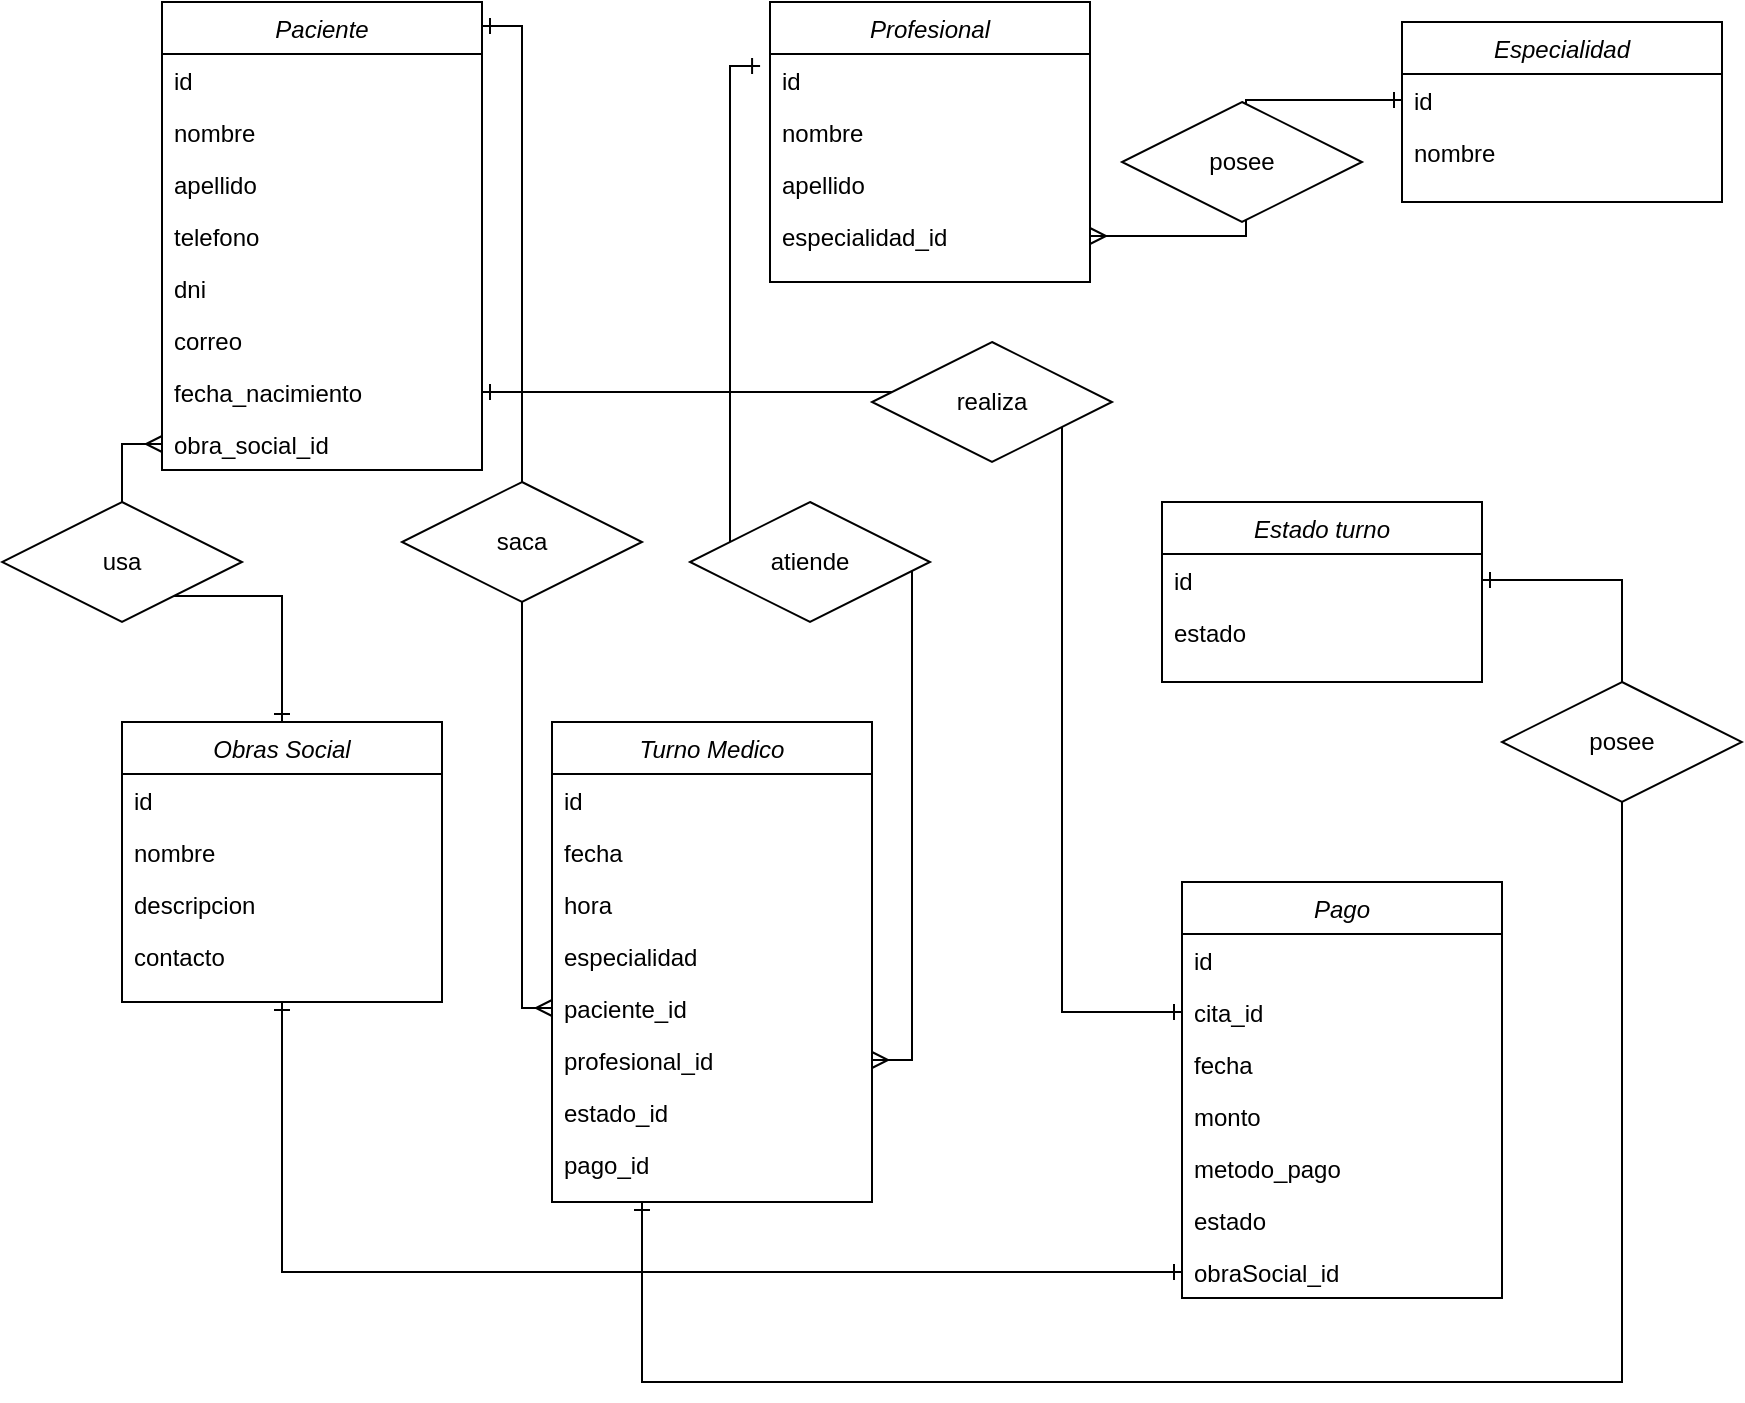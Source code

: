 <mxfile version="24.3.1" type="device">
  <diagram id="C5RBs43oDa-KdzZeNtuy" name="Page-1">
    <mxGraphModel dx="2084" dy="669" grid="1" gridSize="10" guides="1" tooltips="1" connect="1" arrows="1" fold="1" page="1" pageScale="1" pageWidth="827" pageHeight="1169" math="0" shadow="0">
      <root>
        <mxCell id="WIyWlLk6GJQsqaUBKTNV-0" />
        <mxCell id="WIyWlLk6GJQsqaUBKTNV-1" parent="WIyWlLk6GJQsqaUBKTNV-0" />
        <mxCell id="zkfFHV4jXpPFQw0GAbJ--0" value="Paciente" style="swimlane;fontStyle=2;align=center;verticalAlign=top;childLayout=stackLayout;horizontal=1;startSize=26;horizontalStack=0;resizeParent=1;resizeLast=0;collapsible=1;marginBottom=0;rounded=0;shadow=0;strokeWidth=1;" parent="WIyWlLk6GJQsqaUBKTNV-1" vertex="1">
          <mxGeometry x="30" y="50" width="160" height="234" as="geometry">
            <mxRectangle x="230" y="140" width="160" height="26" as="alternateBounds" />
          </mxGeometry>
        </mxCell>
        <mxCell id="zkfFHV4jXpPFQw0GAbJ--1" value="id" style="text;align=left;verticalAlign=top;spacingLeft=4;spacingRight=4;overflow=hidden;rotatable=0;points=[[0,0.5],[1,0.5]];portConstraint=eastwest;" parent="zkfFHV4jXpPFQw0GAbJ--0" vertex="1">
          <mxGeometry y="26" width="160" height="26" as="geometry" />
        </mxCell>
        <mxCell id="zkfFHV4jXpPFQw0GAbJ--2" value="nombre" style="text;align=left;verticalAlign=top;spacingLeft=4;spacingRight=4;overflow=hidden;rotatable=0;points=[[0,0.5],[1,0.5]];portConstraint=eastwest;rounded=0;shadow=0;html=0;" parent="zkfFHV4jXpPFQw0GAbJ--0" vertex="1">
          <mxGeometry y="52" width="160" height="26" as="geometry" />
        </mxCell>
        <mxCell id="zkfFHV4jXpPFQw0GAbJ--3" value="apellido" style="text;align=left;verticalAlign=top;spacingLeft=4;spacingRight=4;overflow=hidden;rotatable=0;points=[[0,0.5],[1,0.5]];portConstraint=eastwest;rounded=0;shadow=0;html=0;" parent="zkfFHV4jXpPFQw0GAbJ--0" vertex="1">
          <mxGeometry y="78" width="160" height="26" as="geometry" />
        </mxCell>
        <mxCell id="xvtL-Sl_W1cuHo2Icevo-0" value="telefono" style="text;align=left;verticalAlign=top;spacingLeft=4;spacingRight=4;overflow=hidden;rotatable=0;points=[[0,0.5],[1,0.5]];portConstraint=eastwest;rounded=0;shadow=0;html=0;" parent="zkfFHV4jXpPFQw0GAbJ--0" vertex="1">
          <mxGeometry y="104" width="160" height="26" as="geometry" />
        </mxCell>
        <mxCell id="xvtL-Sl_W1cuHo2Icevo-1" value="dni" style="text;align=left;verticalAlign=top;spacingLeft=4;spacingRight=4;overflow=hidden;rotatable=0;points=[[0,0.5],[1,0.5]];portConstraint=eastwest;rounded=0;shadow=0;html=0;" parent="zkfFHV4jXpPFQw0GAbJ--0" vertex="1">
          <mxGeometry y="130" width="160" height="26" as="geometry" />
        </mxCell>
        <mxCell id="xvtL-Sl_W1cuHo2Icevo-7" value="correo" style="text;align=left;verticalAlign=top;spacingLeft=4;spacingRight=4;overflow=hidden;rotatable=0;points=[[0,0.5],[1,0.5]];portConstraint=eastwest;rounded=0;shadow=0;html=0;" parent="zkfFHV4jXpPFQw0GAbJ--0" vertex="1">
          <mxGeometry y="156" width="160" height="26" as="geometry" />
        </mxCell>
        <mxCell id="xvtL-Sl_W1cuHo2Icevo-5" value="fecha_nacimiento" style="text;align=left;verticalAlign=top;spacingLeft=4;spacingRight=4;overflow=hidden;rotatable=0;points=[[0,0.5],[1,0.5]];portConstraint=eastwest;rounded=0;shadow=0;html=0;" parent="zkfFHV4jXpPFQw0GAbJ--0" vertex="1">
          <mxGeometry y="182" width="160" height="26" as="geometry" />
        </mxCell>
        <mxCell id="xvtL-Sl_W1cuHo2Icevo-6" value="obra_social_id" style="text;align=left;verticalAlign=top;spacingLeft=4;spacingRight=4;overflow=hidden;rotatable=0;points=[[0,0.5],[1,0.5]];portConstraint=eastwest;rounded=0;shadow=0;html=0;" parent="zkfFHV4jXpPFQw0GAbJ--0" vertex="1">
          <mxGeometry y="208" width="160" height="26" as="geometry" />
        </mxCell>
        <mxCell id="xvtL-Sl_W1cuHo2Icevo-8" value="Profesional" style="swimlane;fontStyle=2;align=center;verticalAlign=top;childLayout=stackLayout;horizontal=1;startSize=26;horizontalStack=0;resizeParent=1;resizeLast=0;collapsible=1;marginBottom=0;rounded=0;shadow=0;strokeWidth=1;" parent="WIyWlLk6GJQsqaUBKTNV-1" vertex="1">
          <mxGeometry x="334" y="50" width="160" height="140" as="geometry">
            <mxRectangle x="230" y="140" width="160" height="26" as="alternateBounds" />
          </mxGeometry>
        </mxCell>
        <mxCell id="xvtL-Sl_W1cuHo2Icevo-9" value="id" style="text;align=left;verticalAlign=top;spacingLeft=4;spacingRight=4;overflow=hidden;rotatable=0;points=[[0,0.5],[1,0.5]];portConstraint=eastwest;" parent="xvtL-Sl_W1cuHo2Icevo-8" vertex="1">
          <mxGeometry y="26" width="160" height="26" as="geometry" />
        </mxCell>
        <mxCell id="xvtL-Sl_W1cuHo2Icevo-10" value="nombre" style="text;align=left;verticalAlign=top;spacingLeft=4;spacingRight=4;overflow=hidden;rotatable=0;points=[[0,0.5],[1,0.5]];portConstraint=eastwest;rounded=0;shadow=0;html=0;" parent="xvtL-Sl_W1cuHo2Icevo-8" vertex="1">
          <mxGeometry y="52" width="160" height="26" as="geometry" />
        </mxCell>
        <mxCell id="xvtL-Sl_W1cuHo2Icevo-11" value="apellido" style="text;align=left;verticalAlign=top;spacingLeft=4;spacingRight=4;overflow=hidden;rotatable=0;points=[[0,0.5],[1,0.5]];portConstraint=eastwest;rounded=0;shadow=0;html=0;" parent="xvtL-Sl_W1cuHo2Icevo-8" vertex="1">
          <mxGeometry y="78" width="160" height="26" as="geometry" />
        </mxCell>
        <mxCell id="xvtL-Sl_W1cuHo2Icevo-12" value="especialidad_id" style="text;align=left;verticalAlign=top;spacingLeft=4;spacingRight=4;overflow=hidden;rotatable=0;points=[[0,0.5],[1,0.5]];portConstraint=eastwest;rounded=0;shadow=0;html=0;" parent="xvtL-Sl_W1cuHo2Icevo-8" vertex="1">
          <mxGeometry y="104" width="160" height="26" as="geometry" />
        </mxCell>
        <mxCell id="9Tg9Ym4UOr5V475dOSiX-6" style="edgeStyle=orthogonalEdgeStyle;rounded=0;orthogonalLoop=1;jettySize=auto;html=1;entryX=0;entryY=0.5;entryDx=0;entryDy=0;endArrow=ERone;endFill=0;startArrow=ERone;startFill=0;" edge="1" parent="WIyWlLk6GJQsqaUBKTNV-1" source="xvtL-Sl_W1cuHo2Icevo-24" target="9Tg9Ym4UOr5V475dOSiX-5">
          <mxGeometry relative="1" as="geometry" />
        </mxCell>
        <mxCell id="xvtL-Sl_W1cuHo2Icevo-24" value="Obras Social" style="swimlane;fontStyle=2;align=center;verticalAlign=top;childLayout=stackLayout;horizontal=1;startSize=26;horizontalStack=0;resizeParent=1;resizeLast=0;collapsible=1;marginBottom=0;rounded=0;shadow=0;strokeWidth=1;" parent="WIyWlLk6GJQsqaUBKTNV-1" vertex="1">
          <mxGeometry x="10" y="410" width="160" height="140" as="geometry">
            <mxRectangle x="230" y="140" width="160" height="26" as="alternateBounds" />
          </mxGeometry>
        </mxCell>
        <mxCell id="xvtL-Sl_W1cuHo2Icevo-25" value="id" style="text;align=left;verticalAlign=top;spacingLeft=4;spacingRight=4;overflow=hidden;rotatable=0;points=[[0,0.5],[1,0.5]];portConstraint=eastwest;" parent="xvtL-Sl_W1cuHo2Icevo-24" vertex="1">
          <mxGeometry y="26" width="160" height="26" as="geometry" />
        </mxCell>
        <mxCell id="xvtL-Sl_W1cuHo2Icevo-26" value="nombre" style="text;align=left;verticalAlign=top;spacingLeft=4;spacingRight=4;overflow=hidden;rotatable=0;points=[[0,0.5],[1,0.5]];portConstraint=eastwest;rounded=0;shadow=0;html=0;" parent="xvtL-Sl_W1cuHo2Icevo-24" vertex="1">
          <mxGeometry y="52" width="160" height="26" as="geometry" />
        </mxCell>
        <mxCell id="xvtL-Sl_W1cuHo2Icevo-27" value="descripcion" style="text;align=left;verticalAlign=top;spacingLeft=4;spacingRight=4;overflow=hidden;rotatable=0;points=[[0,0.5],[1,0.5]];portConstraint=eastwest;rounded=0;shadow=0;html=0;" parent="xvtL-Sl_W1cuHo2Icevo-24" vertex="1">
          <mxGeometry y="78" width="160" height="26" as="geometry" />
        </mxCell>
        <mxCell id="xvtL-Sl_W1cuHo2Icevo-28" value="contacto" style="text;align=left;verticalAlign=top;spacingLeft=4;spacingRight=4;overflow=hidden;rotatable=0;points=[[0,0.5],[1,0.5]];portConstraint=eastwest;rounded=0;shadow=0;html=0;" parent="xvtL-Sl_W1cuHo2Icevo-24" vertex="1">
          <mxGeometry y="104" width="160" height="26" as="geometry" />
        </mxCell>
        <mxCell id="xvtL-Sl_W1cuHo2Icevo-30" value="Turno Medico" style="swimlane;fontStyle=2;align=center;verticalAlign=top;childLayout=stackLayout;horizontal=1;startSize=26;horizontalStack=0;resizeParent=1;resizeLast=0;collapsible=1;marginBottom=0;rounded=0;shadow=0;strokeWidth=1;" parent="WIyWlLk6GJQsqaUBKTNV-1" vertex="1">
          <mxGeometry x="225" y="410" width="160" height="240" as="geometry">
            <mxRectangle x="230" y="140" width="160" height="26" as="alternateBounds" />
          </mxGeometry>
        </mxCell>
        <mxCell id="xvtL-Sl_W1cuHo2Icevo-31" value="id" style="text;align=left;verticalAlign=top;spacingLeft=4;spacingRight=4;overflow=hidden;rotatable=0;points=[[0,0.5],[1,0.5]];portConstraint=eastwest;" parent="xvtL-Sl_W1cuHo2Icevo-30" vertex="1">
          <mxGeometry y="26" width="160" height="26" as="geometry" />
        </mxCell>
        <mxCell id="xvtL-Sl_W1cuHo2Icevo-34" value="fecha" style="text;align=left;verticalAlign=top;spacingLeft=4;spacingRight=4;overflow=hidden;rotatable=0;points=[[0,0.5],[1,0.5]];portConstraint=eastwest;rounded=0;shadow=0;html=0;" parent="xvtL-Sl_W1cuHo2Icevo-30" vertex="1">
          <mxGeometry y="52" width="160" height="26" as="geometry" />
        </mxCell>
        <mxCell id="xvtL-Sl_W1cuHo2Icevo-35" value="hora" style="text;align=left;verticalAlign=top;spacingLeft=4;spacingRight=4;overflow=hidden;rotatable=0;points=[[0,0.5],[1,0.5]];portConstraint=eastwest;rounded=0;shadow=0;html=0;" parent="xvtL-Sl_W1cuHo2Icevo-30" vertex="1">
          <mxGeometry y="78" width="160" height="26" as="geometry" />
        </mxCell>
        <mxCell id="xvtL-Sl_W1cuHo2Icevo-36" value="especialidad" style="text;align=left;verticalAlign=top;spacingLeft=4;spacingRight=4;overflow=hidden;rotatable=0;points=[[0,0.5],[1,0.5]];portConstraint=eastwest;rounded=0;shadow=0;html=0;" parent="xvtL-Sl_W1cuHo2Icevo-30" vertex="1">
          <mxGeometry y="104" width="160" height="26" as="geometry" />
        </mxCell>
        <mxCell id="xvtL-Sl_W1cuHo2Icevo-32" value="paciente_id" style="text;align=left;verticalAlign=top;spacingLeft=4;spacingRight=4;overflow=hidden;rotatable=0;points=[[0,0.5],[1,0.5]];portConstraint=eastwest;rounded=0;shadow=0;html=0;" parent="xvtL-Sl_W1cuHo2Icevo-30" vertex="1">
          <mxGeometry y="130" width="160" height="26" as="geometry" />
        </mxCell>
        <mxCell id="xvtL-Sl_W1cuHo2Icevo-33" value="profesional_id" style="text;align=left;verticalAlign=top;spacingLeft=4;spacingRight=4;overflow=hidden;rotatable=0;points=[[0,0.5],[1,0.5]];portConstraint=eastwest;rounded=0;shadow=0;html=0;" parent="xvtL-Sl_W1cuHo2Icevo-30" vertex="1">
          <mxGeometry y="156" width="160" height="26" as="geometry" />
        </mxCell>
        <mxCell id="xvtL-Sl_W1cuHo2Icevo-37" value="estado_id" style="text;align=left;verticalAlign=top;spacingLeft=4;spacingRight=4;overflow=hidden;rotatable=0;points=[[0,0.5],[1,0.5]];portConstraint=eastwest;rounded=0;shadow=0;html=0;" parent="xvtL-Sl_W1cuHo2Icevo-30" vertex="1">
          <mxGeometry y="182" width="160" height="26" as="geometry" />
        </mxCell>
        <mxCell id="9Tg9Ym4UOr5V475dOSiX-16" value="pago_id" style="text;align=left;verticalAlign=top;spacingLeft=4;spacingRight=4;overflow=hidden;rotatable=0;points=[[0,0.5],[1,0.5]];portConstraint=eastwest;rounded=0;shadow=0;html=0;" vertex="1" parent="xvtL-Sl_W1cuHo2Icevo-30">
          <mxGeometry y="208" width="160" height="26" as="geometry" />
        </mxCell>
        <mxCell id="xvtL-Sl_W1cuHo2Icevo-38" value="Pago" style="swimlane;fontStyle=2;align=center;verticalAlign=top;childLayout=stackLayout;horizontal=1;startSize=26;horizontalStack=0;resizeParent=1;resizeLast=0;collapsible=1;marginBottom=0;rounded=0;shadow=0;strokeWidth=1;" parent="WIyWlLk6GJQsqaUBKTNV-1" vertex="1">
          <mxGeometry x="540" y="490" width="160" height="208" as="geometry">
            <mxRectangle x="230" y="140" width="160" height="26" as="alternateBounds" />
          </mxGeometry>
        </mxCell>
        <mxCell id="xvtL-Sl_W1cuHo2Icevo-39" value="id" style="text;align=left;verticalAlign=top;spacingLeft=4;spacingRight=4;overflow=hidden;rotatable=0;points=[[0,0.5],[1,0.5]];portConstraint=eastwest;" parent="xvtL-Sl_W1cuHo2Icevo-38" vertex="1">
          <mxGeometry y="26" width="160" height="26" as="geometry" />
        </mxCell>
        <mxCell id="xvtL-Sl_W1cuHo2Icevo-40" value="cita_id" style="text;align=left;verticalAlign=top;spacingLeft=4;spacingRight=4;overflow=hidden;rotatable=0;points=[[0,0.5],[1,0.5]];portConstraint=eastwest;rounded=0;shadow=0;html=0;" parent="xvtL-Sl_W1cuHo2Icevo-38" vertex="1">
          <mxGeometry y="52" width="160" height="26" as="geometry" />
        </mxCell>
        <mxCell id="xvtL-Sl_W1cuHo2Icevo-41" value="fecha" style="text;align=left;verticalAlign=top;spacingLeft=4;spacingRight=4;overflow=hidden;rotatable=0;points=[[0,0.5],[1,0.5]];portConstraint=eastwest;rounded=0;shadow=0;html=0;" parent="xvtL-Sl_W1cuHo2Icevo-38" vertex="1">
          <mxGeometry y="78" width="160" height="26" as="geometry" />
        </mxCell>
        <mxCell id="xvtL-Sl_W1cuHo2Icevo-42" value="monto" style="text;align=left;verticalAlign=top;spacingLeft=4;spacingRight=4;overflow=hidden;rotatable=0;points=[[0,0.5],[1,0.5]];portConstraint=eastwest;rounded=0;shadow=0;html=0;" parent="xvtL-Sl_W1cuHo2Icevo-38" vertex="1">
          <mxGeometry y="104" width="160" height="26" as="geometry" />
        </mxCell>
        <mxCell id="xvtL-Sl_W1cuHo2Icevo-43" value="metodo_pago" style="text;align=left;verticalAlign=top;spacingLeft=4;spacingRight=4;overflow=hidden;rotatable=0;points=[[0,0.5],[1,0.5]];portConstraint=eastwest;rounded=0;shadow=0;html=0;" parent="xvtL-Sl_W1cuHo2Icevo-38" vertex="1">
          <mxGeometry y="130" width="160" height="26" as="geometry" />
        </mxCell>
        <mxCell id="xvtL-Sl_W1cuHo2Icevo-44" value="estado" style="text;align=left;verticalAlign=top;spacingLeft=4;spacingRight=4;overflow=hidden;rotatable=0;points=[[0,0.5],[1,0.5]];portConstraint=eastwest;rounded=0;shadow=0;html=0;" parent="xvtL-Sl_W1cuHo2Icevo-38" vertex="1">
          <mxGeometry y="156" width="160" height="26" as="geometry" />
        </mxCell>
        <mxCell id="9Tg9Ym4UOr5V475dOSiX-5" value="obraSocial_id" style="text;align=left;verticalAlign=top;spacingLeft=4;spacingRight=4;overflow=hidden;rotatable=0;points=[[0,0.5],[1,0.5]];portConstraint=eastwest;rounded=0;shadow=0;html=0;" vertex="1" parent="xvtL-Sl_W1cuHo2Icevo-38">
          <mxGeometry y="182" width="160" height="26" as="geometry" />
        </mxCell>
        <mxCell id="xvtL-Sl_W1cuHo2Icevo-47" style="edgeStyle=orthogonalEdgeStyle;rounded=0;orthogonalLoop=1;jettySize=auto;html=1;exitX=0;exitY=0.5;exitDx=0;exitDy=0;entryX=0.5;entryY=0;entryDx=0;entryDy=0;endArrow=ERone;endFill=0;startArrow=ERmany;startFill=0;" parent="WIyWlLk6GJQsqaUBKTNV-1" source="xvtL-Sl_W1cuHo2Icevo-6" target="xvtL-Sl_W1cuHo2Icevo-24" edge="1">
          <mxGeometry relative="1" as="geometry">
            <mxPoint x="370" y="360" as="targetPoint" />
          </mxGeometry>
        </mxCell>
        <mxCell id="xvtL-Sl_W1cuHo2Icevo-58" style="edgeStyle=orthogonalEdgeStyle;rounded=0;orthogonalLoop=1;jettySize=auto;html=1;endArrow=ERmany;endFill=0;startArrow=ERone;startFill=0;" parent="WIyWlLk6GJQsqaUBKTNV-1" edge="1" target="xvtL-Sl_W1cuHo2Icevo-32">
          <mxGeometry relative="1" as="geometry">
            <mxPoint x="385" y="470" as="targetPoint" />
            <mxPoint x="190" y="62" as="sourcePoint" />
            <Array as="points">
              <mxPoint x="190" y="62" />
              <mxPoint x="210" y="62" />
              <mxPoint x="210" y="553" />
            </Array>
          </mxGeometry>
        </mxCell>
        <mxCell id="xvtL-Sl_W1cuHo2Icevo-76" style="edgeStyle=orthogonalEdgeStyle;rounded=0;orthogonalLoop=1;jettySize=auto;html=1;entryX=1;entryY=0.5;entryDx=0;entryDy=0;exitX=-0.031;exitY=0.231;exitDx=0;exitDy=0;exitPerimeter=0;endArrow=ERmany;endFill=0;startArrow=ERone;startFill=0;" parent="WIyWlLk6GJQsqaUBKTNV-1" source="xvtL-Sl_W1cuHo2Icevo-9" target="xvtL-Sl_W1cuHo2Icevo-33" edge="1">
          <mxGeometry relative="1" as="geometry">
            <mxPoint x="395" y="580" as="targetPoint" />
            <mxPoint x="491" y="60" as="sourcePoint" />
          </mxGeometry>
        </mxCell>
        <mxCell id="xvtL-Sl_W1cuHo2Icevo-80" style="edgeStyle=orthogonalEdgeStyle;rounded=0;orthogonalLoop=1;jettySize=auto;html=1;exitX=0;exitY=0.5;exitDx=0;exitDy=0;startArrow=ERone;startFill=0;endArrow=ERone;endFill=0;entryX=1;entryY=0.5;entryDx=0;entryDy=0;" parent="WIyWlLk6GJQsqaUBKTNV-1" source="xvtL-Sl_W1cuHo2Icevo-40" target="xvtL-Sl_W1cuHo2Icevo-5" edge="1">
          <mxGeometry relative="1" as="geometry">
            <Array as="points">
              <mxPoint x="480" y="555" />
              <mxPoint x="480" y="245" />
            </Array>
            <mxPoint x="386" y="563" as="targetPoint" />
          </mxGeometry>
        </mxCell>
        <mxCell id="EdTYtllv2hodLiVMtB-j-1" value="Estado turno" style="swimlane;fontStyle=2;align=center;verticalAlign=top;childLayout=stackLayout;horizontal=1;startSize=26;horizontalStack=0;resizeParent=1;resizeLast=0;collapsible=1;marginBottom=0;rounded=0;shadow=0;strokeWidth=1;" parent="WIyWlLk6GJQsqaUBKTNV-1" vertex="1">
          <mxGeometry x="530" y="300" width="160" height="90" as="geometry">
            <mxRectangle x="230" y="140" width="160" height="26" as="alternateBounds" />
          </mxGeometry>
        </mxCell>
        <mxCell id="EdTYtllv2hodLiVMtB-j-2" value="id" style="text;align=left;verticalAlign=top;spacingLeft=4;spacingRight=4;overflow=hidden;rotatable=0;points=[[0,0.5],[1,0.5]];portConstraint=eastwest;" parent="EdTYtllv2hodLiVMtB-j-1" vertex="1">
          <mxGeometry y="26" width="160" height="26" as="geometry" />
        </mxCell>
        <mxCell id="EdTYtllv2hodLiVMtB-j-3" value="estado" style="text;align=left;verticalAlign=top;spacingLeft=4;spacingRight=4;overflow=hidden;rotatable=0;points=[[0,0.5],[1,0.5]];portConstraint=eastwest;rounded=0;shadow=0;html=0;" parent="EdTYtllv2hodLiVMtB-j-1" vertex="1">
          <mxGeometry y="52" width="160" height="26" as="geometry" />
        </mxCell>
        <mxCell id="EdTYtllv2hodLiVMtB-j-7" style="edgeStyle=orthogonalEdgeStyle;rounded=0;orthogonalLoop=1;jettySize=auto;html=1;startArrow=ERone;startFill=0;endArrow=ERone;endFill=0;" parent="WIyWlLk6GJQsqaUBKTNV-1" source="EdTYtllv2hodLiVMtB-j-2" edge="1">
          <mxGeometry relative="1" as="geometry">
            <mxPoint x="510" y="330" as="sourcePoint" />
            <Array as="points">
              <mxPoint x="760" y="339" />
              <mxPoint x="760" y="740" />
              <mxPoint x="270" y="740" />
              <mxPoint x="270" y="650" />
            </Array>
            <mxPoint x="270" y="650" as="targetPoint" />
          </mxGeometry>
        </mxCell>
        <mxCell id="EdTYtllv2hodLiVMtB-j-9" value="Especialidad&#xa;" style="swimlane;fontStyle=2;align=center;verticalAlign=top;childLayout=stackLayout;horizontal=1;startSize=26;horizontalStack=0;resizeParent=1;resizeLast=0;collapsible=1;marginBottom=0;rounded=0;shadow=0;strokeWidth=1;" parent="WIyWlLk6GJQsqaUBKTNV-1" vertex="1">
          <mxGeometry x="650" y="60" width="160" height="90" as="geometry">
            <mxRectangle x="230" y="140" width="160" height="26" as="alternateBounds" />
          </mxGeometry>
        </mxCell>
        <mxCell id="EdTYtllv2hodLiVMtB-j-10" value="id" style="text;align=left;verticalAlign=top;spacingLeft=4;spacingRight=4;overflow=hidden;rotatable=0;points=[[0,0.5],[1,0.5]];portConstraint=eastwest;" parent="EdTYtllv2hodLiVMtB-j-9" vertex="1">
          <mxGeometry y="26" width="160" height="26" as="geometry" />
        </mxCell>
        <mxCell id="EdTYtllv2hodLiVMtB-j-11" value="nombre" style="text;align=left;verticalAlign=top;spacingLeft=4;spacingRight=4;overflow=hidden;rotatable=0;points=[[0,0.5],[1,0.5]];portConstraint=eastwest;rounded=0;shadow=0;html=0;" parent="EdTYtllv2hodLiVMtB-j-9" vertex="1">
          <mxGeometry y="52" width="160" height="26" as="geometry" />
        </mxCell>
        <mxCell id="EdTYtllv2hodLiVMtB-j-12" style="edgeStyle=orthogonalEdgeStyle;rounded=0;orthogonalLoop=1;jettySize=auto;html=1;exitX=0;exitY=0.5;exitDx=0;exitDy=0;entryX=1;entryY=0.5;entryDx=0;entryDy=0;endArrow=ERmany;endFill=0;startArrow=ERone;startFill=0;" parent="WIyWlLk6GJQsqaUBKTNV-1" source="EdTYtllv2hodLiVMtB-j-10" target="xvtL-Sl_W1cuHo2Icevo-12" edge="1">
          <mxGeometry relative="1" as="geometry">
            <mxPoint x="750" y="200" as="targetPoint" />
            <mxPoint x="740" y="90" as="sourcePoint" />
          </mxGeometry>
        </mxCell>
        <mxCell id="9Tg9Ym4UOr5V475dOSiX-7" value="usa" style="shape=rhombus;perimeter=rhombusPerimeter;whiteSpace=wrap;html=1;align=center;" vertex="1" parent="WIyWlLk6GJQsqaUBKTNV-1">
          <mxGeometry x="-50" y="300" width="120" height="60" as="geometry" />
        </mxCell>
        <mxCell id="9Tg9Ym4UOr5V475dOSiX-8" value="atiende" style="shape=rhombus;perimeter=rhombusPerimeter;whiteSpace=wrap;html=1;align=center;" vertex="1" parent="WIyWlLk6GJQsqaUBKTNV-1">
          <mxGeometry x="294" y="300" width="120" height="60" as="geometry" />
        </mxCell>
        <mxCell id="9Tg9Ym4UOr5V475dOSiX-9" value="saca" style="shape=rhombus;perimeter=rhombusPerimeter;whiteSpace=wrap;html=1;align=center;" vertex="1" parent="WIyWlLk6GJQsqaUBKTNV-1">
          <mxGeometry x="150" y="290" width="120" height="60" as="geometry" />
        </mxCell>
        <mxCell id="9Tg9Ym4UOr5V475dOSiX-11" value="posee" style="shape=rhombus;perimeter=rhombusPerimeter;whiteSpace=wrap;html=1;align=center;" vertex="1" parent="WIyWlLk6GJQsqaUBKTNV-1">
          <mxGeometry x="510" y="100" width="120" height="60" as="geometry" />
        </mxCell>
        <mxCell id="9Tg9Ym4UOr5V475dOSiX-12" value="posee" style="shape=rhombus;perimeter=rhombusPerimeter;whiteSpace=wrap;html=1;align=center;" vertex="1" parent="WIyWlLk6GJQsqaUBKTNV-1">
          <mxGeometry x="700" y="390" width="120" height="60" as="geometry" />
        </mxCell>
        <mxCell id="9Tg9Ym4UOr5V475dOSiX-13" value="realiza" style="shape=rhombus;perimeter=rhombusPerimeter;whiteSpace=wrap;html=1;align=center;" vertex="1" parent="WIyWlLk6GJQsqaUBKTNV-1">
          <mxGeometry x="385" y="220" width="120" height="60" as="geometry" />
        </mxCell>
      </root>
    </mxGraphModel>
  </diagram>
</mxfile>
